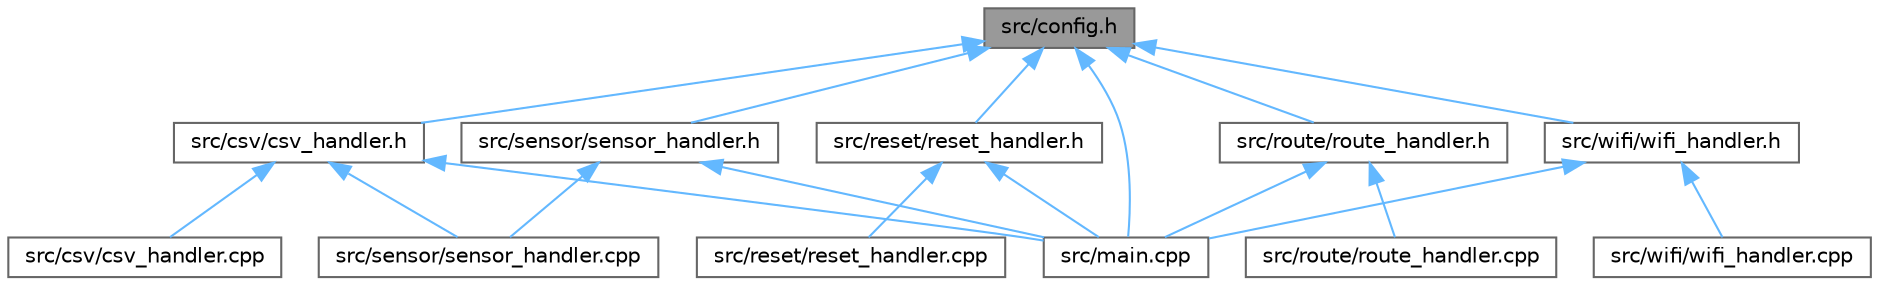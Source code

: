 digraph "src/config.h"
{
 // LATEX_PDF_SIZE
  bgcolor="transparent";
  edge [fontname=Helvetica,fontsize=10,labelfontname=Helvetica,labelfontsize=10];
  node [fontname=Helvetica,fontsize=10,shape=box,height=0.2,width=0.4];
  Node1 [id="Node000001",label="src/config.h",height=0.2,width=0.4,color="gray40", fillcolor="grey60", style="filled", fontcolor="black",tooltip=" "];
  Node1 -> Node2 [id="edge18_Node000001_Node000002",dir="back",color="steelblue1",style="solid",tooltip=" "];
  Node2 [id="Node000002",label="src/csv/csv_handler.h",height=0.2,width=0.4,color="grey40", fillcolor="white", style="filled",URL="$csv__handler_8h.html",tooltip=" "];
  Node2 -> Node3 [id="edge19_Node000002_Node000003",dir="back",color="steelblue1",style="solid",tooltip=" "];
  Node3 [id="Node000003",label="src/csv/csv_handler.cpp",height=0.2,width=0.4,color="grey40", fillcolor="white", style="filled",URL="$csv__handler_8cpp.html",tooltip=" "];
  Node2 -> Node4 [id="edge20_Node000002_Node000004",dir="back",color="steelblue1",style="solid",tooltip=" "];
  Node4 [id="Node000004",label="src/main.cpp",height=0.2,width=0.4,color="grey40", fillcolor="white", style="filled",URL="$main_8cpp.html",tooltip="Hovedfil til ESP32 temperaturlogger med WebSocket, SPIFFS og WiFiManager."];
  Node2 -> Node5 [id="edge21_Node000002_Node000005",dir="back",color="steelblue1",style="solid",tooltip=" "];
  Node5 [id="Node000005",label="src/sensor/sensor_handler.cpp",height=0.2,width=0.4,color="grey40", fillcolor="white", style="filled",URL="$sensor__handler_8cpp.html",tooltip=" "];
  Node1 -> Node4 [id="edge22_Node000001_Node000004",dir="back",color="steelblue1",style="solid",tooltip=" "];
  Node1 -> Node6 [id="edge23_Node000001_Node000006",dir="back",color="steelblue1",style="solid",tooltip=" "];
  Node6 [id="Node000006",label="src/reset/reset_handler.h",height=0.2,width=0.4,color="grey40", fillcolor="white", style="filled",URL="$reset__handler_8h.html",tooltip=" "];
  Node6 -> Node4 [id="edge24_Node000006_Node000004",dir="back",color="steelblue1",style="solid",tooltip=" "];
  Node6 -> Node7 [id="edge25_Node000006_Node000007",dir="back",color="steelblue1",style="solid",tooltip=" "];
  Node7 [id="Node000007",label="src/reset/reset_handler.cpp",height=0.2,width=0.4,color="grey40", fillcolor="white", style="filled",URL="$reset__handler_8cpp.html",tooltip=" "];
  Node1 -> Node8 [id="edge26_Node000001_Node000008",dir="back",color="steelblue1",style="solid",tooltip=" "];
  Node8 [id="Node000008",label="src/route/route_handler.h",height=0.2,width=0.4,color="grey40", fillcolor="white", style="filled",URL="$route__handler_8h.html",tooltip=" "];
  Node8 -> Node4 [id="edge27_Node000008_Node000004",dir="back",color="steelblue1",style="solid",tooltip=" "];
  Node8 -> Node9 [id="edge28_Node000008_Node000009",dir="back",color="steelblue1",style="solid",tooltip=" "];
  Node9 [id="Node000009",label="src/route/route_handler.cpp",height=0.2,width=0.4,color="grey40", fillcolor="white", style="filled",URL="$route__handler_8cpp.html",tooltip=" "];
  Node1 -> Node10 [id="edge29_Node000001_Node000010",dir="back",color="steelblue1",style="solid",tooltip=" "];
  Node10 [id="Node000010",label="src/sensor/sensor_handler.h",height=0.2,width=0.4,color="grey40", fillcolor="white", style="filled",URL="$sensor__handler_8h.html",tooltip=" "];
  Node10 -> Node4 [id="edge30_Node000010_Node000004",dir="back",color="steelblue1",style="solid",tooltip=" "];
  Node10 -> Node5 [id="edge31_Node000010_Node000005",dir="back",color="steelblue1",style="solid",tooltip=" "];
  Node1 -> Node11 [id="edge32_Node000001_Node000011",dir="back",color="steelblue1",style="solid",tooltip=" "];
  Node11 [id="Node000011",label="src/wifi/wifi_handler.h",height=0.2,width=0.4,color="grey40", fillcolor="white", style="filled",URL="$wifi__handler_8h.html",tooltip=" "];
  Node11 -> Node4 [id="edge33_Node000011_Node000004",dir="back",color="steelblue1",style="solid",tooltip=" "];
  Node11 -> Node12 [id="edge34_Node000011_Node000012",dir="back",color="steelblue1",style="solid",tooltip=" "];
  Node12 [id="Node000012",label="src/wifi/wifi_handler.cpp",height=0.2,width=0.4,color="grey40", fillcolor="white", style="filled",URL="$wifi__handler_8cpp.html",tooltip=" "];
}
